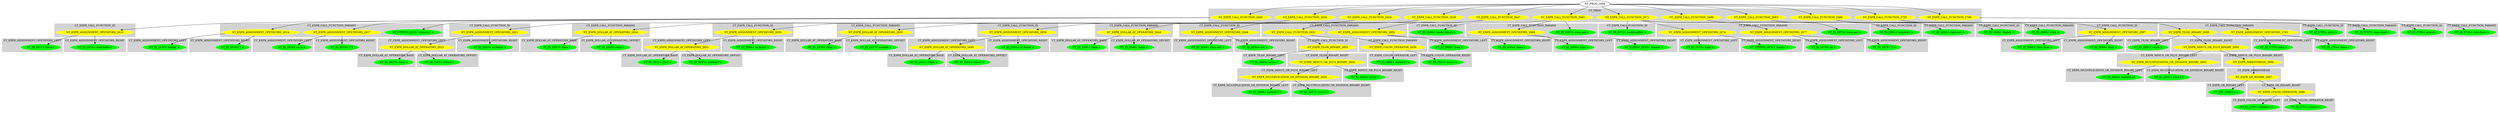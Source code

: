 digraph {

subgraph cluster0 {
 node [style=filled,color=white];
 style=filled;
 color=lightgrey;
 label = "CT_PROG";

"NT_EXPR_CALL_FUNCTION_2609"
 [fillcolor = yellow]
"NT_EXPR_CALL_FUNCTION_2620"
 [fillcolor = yellow]
"NT_EXPR_CALL_FUNCTION_2629"
 [fillcolor = yellow]
"NT_EXPR_CALL_FUNCTION_2638"
 [fillcolor = yellow]
"NT_EXPR_CALL_FUNCTION_2647"
 [fillcolor = yellow]
"NT_EXPR_CALL_FUNCTION_2665"
 [fillcolor = yellow]
"NT_EXPR_CALL_FUNCTION_2671"
 [fillcolor = yellow]
"NT_EXPR_CALL_FUNCTION_2680"
 [fillcolor = yellow]
"NT_EXPR_CALL_FUNCTION_2683"
 [fillcolor = yellow]
"NT_EXPR_CALL_FUNCTION_2686"
 [fillcolor = yellow]
"NT_EXPR_CALL_FUNCTION_2705"
 [fillcolor = yellow]
"NT_EXPR_CALL_FUNCTION_2708"
 [fillcolor = yellow]
}
"NT_PROG_2608"->"NT_EXPR_CALL_FUNCTION_2609"
subgraph cluster1 {
 node [style=filled,color=white];
 style=filled;
 color=lightgrey;
 label = "CT_EXPR_CALL_FUNCTION_ID";

"NT_EXPR_ASSIGNMENT_OPETATORS_2610"
 [fillcolor = yellow]
}
subgraph cluster2 {
 node [style=filled,color=white];
 style=filled;
 color=lightgrey;
 label = "CT_EXPR_CALL_FUNCTION_PARAMS";

"NT_STRING_2613< 'class.txt' >"
 [fillcolor = green]
"NT_EXPR_ASSIGNMENT_OPETATORS_2614"
 [fillcolor = yellow]
"NT_EXPR_ASSIGNMENT_OPETATORS_2617"
 [fillcolor = yellow]
}
"NT_EXPR_CALL_FUNCTION_2609"->"NT_EXPR_ASSIGNMENT_OPETATORS_2610"
subgraph cluster3 {
 node [style=filled,color=white];
 style=filled;
 color=lightgrey;
 label = "CT_EXPR_ASSIGNMENT_OPETATORS_LEFT";

"NT_ID_2611< class >"
 [fillcolor = green]
}
subgraph cluster4 {
 node [style=filled,color=white];
 style=filled;
 color=lightgrey;
 label = "CT_EXPR_ASSIGNMENT_OPETATORS_RIGHT";

"NT_ID_2612< read.table >"
 [fillcolor = green]
}
"NT_EXPR_ASSIGNMENT_OPETATORS_2610"->"NT_ID_2611< class >"
"NT_EXPR_ASSIGNMENT_OPETATORS_2610"->"NT_ID_2612< read.table >"
"NT_EXPR_CALL_FUNCTION_2609"->"NT_STRING_2613< 'class.txt' >"
"NT_EXPR_CALL_FUNCTION_2609"->"NT_EXPR_ASSIGNMENT_OPETATORS_2614"
subgraph cluster5 {
 node [style=filled,color=white];
 style=filled;
 color=lightgrey;
 label = "CT_EXPR_ASSIGNMENT_OPETATORS_LEFT";

"NT_ID_2615< header >"
 [fillcolor = green]
}
subgraph cluster6 {
 node [style=filled,color=white];
 style=filled;
 color=lightgrey;
 label = "CT_EXPR_ASSIGNMENT_OPETATORS_RIGHT";

"NT_ID_2616< T >"
 [fillcolor = green]
}
"NT_EXPR_ASSIGNMENT_OPETATORS_2614"->"NT_ID_2615< header >"
"NT_EXPR_ASSIGNMENT_OPETATORS_2614"->"NT_ID_2616< T >"
"NT_EXPR_CALL_FUNCTION_2609"->"NT_EXPR_ASSIGNMENT_OPETATORS_2617"
subgraph cluster7 {
 node [style=filled,color=white];
 style=filled;
 color=lightgrey;
 label = "CT_EXPR_ASSIGNMENT_OPETATORS_LEFT";

"NT_ID_2618< as.is >"
 [fillcolor = green]
}
subgraph cluster8 {
 node [style=filled,color=white];
 style=filled;
 color=lightgrey;
 label = "CT_EXPR_ASSIGNMENT_OPETATORS_RIGHT";

"NT_ID_2619< T >"
 [fillcolor = green]
}
"NT_EXPR_ASSIGNMENT_OPETATORS_2617"->"NT_ID_2618< as.is >"
"NT_EXPR_ASSIGNMENT_OPETATORS_2617"->"NT_ID_2619< T >"
"NT_PROG_2608"->"NT_EXPR_CALL_FUNCTION_2620"
subgraph cluster9 {
 node [style=filled,color=white];
 style=filled;
 color=lightgrey;
 label = "CT_EXPR_CALL_FUNCTION_ID";

"NT_EXPR_ASSIGNMENT_OPETATORS_2621"
 [fillcolor = yellow]
}
subgraph cluster10 {
 node [style=filled,color=white];
 style=filled;
 color=lightgrey;
 label = "CT_EXPR_CALL_FUNCTION_PARAMS";

"NT_EXPR_DOLLAR_AT_OPERATORS_2626"
 [fillcolor = yellow]
}
"NT_EXPR_CALL_FUNCTION_2620"->"NT_EXPR_ASSIGNMENT_OPETATORS_2621"
subgraph cluster11 {
 node [style=filled,color=white];
 style=filled;
 color=lightgrey;
 label = "CT_EXPR_ASSIGNMENT_OPETATORS_LEFT";

"NT_EXPR_DOLLAR_AT_OPERATORS_2622"
 [fillcolor = yellow]
}
subgraph cluster12 {
 node [style=filled,color=white];
 style=filled;
 color=lightgrey;
 label = "CT_EXPR_ASSIGNMENT_OPETATORS_RIGHT";

"NT_ID_2625< as.factor >"
 [fillcolor = green]
}
"NT_EXPR_ASSIGNMENT_OPETATORS_2621"->"NT_EXPR_DOLLAR_AT_OPERATORS_2622"
subgraph cluster13 {
 node [style=filled,color=white];
 style=filled;
 color=lightgrey;
 label = "CT_EXPR_DOLLAR_AT_OPERATORS_BASE";

"NT_ID_2623< class >"
 [fillcolor = green]
}
subgraph cluster14 {
 node [style=filled,color=white];
 style=filled;
 color=lightgrey;
 label = "CT_EXPR_DOLLAR_AT_OPERATORS_OFFSET";

"NT_ID_2624< class.f >"
 [fillcolor = green]
}
"NT_EXPR_DOLLAR_AT_OPERATORS_2622"->"NT_ID_2623< class >"
"NT_EXPR_DOLLAR_AT_OPERATORS_2622"->"NT_ID_2624< class.f >"
"NT_EXPR_ASSIGNMENT_OPETATORS_2621"->"NT_ID_2625< as.factor >"
"NT_EXPR_CALL_FUNCTION_2620"->"NT_EXPR_DOLLAR_AT_OPERATORS_2626"
subgraph cluster15 {
 node [style=filled,color=white];
 style=filled;
 color=lightgrey;
 label = "CT_EXPR_DOLLAR_AT_OPERATORS_BASE";

"NT_ID_2627< class >"
 [fillcolor = green]
}
subgraph cluster16 {
 node [style=filled,color=white];
 style=filled;
 color=lightgrey;
 label = "CT_EXPR_DOLLAR_AT_OPERATORS_OFFSET";

"NT_ID_2628< class >"
 [fillcolor = green]
}
"NT_EXPR_DOLLAR_AT_OPERATORS_2626"->"NT_ID_2627< class >"
"NT_EXPR_DOLLAR_AT_OPERATORS_2626"->"NT_ID_2628< class >"
"NT_PROG_2608"->"NT_EXPR_CALL_FUNCTION_2629"
subgraph cluster17 {
 node [style=filled,color=white];
 style=filled;
 color=lightgrey;
 label = "CT_EXPR_CALL_FUNCTION_ID";

"NT_EXPR_ASSIGNMENT_OPETATORS_2630"
 [fillcolor = yellow]
}
subgraph cluster18 {
 node [style=filled,color=white];
 style=filled;
 color=lightgrey;
 label = "CT_EXPR_CALL_FUNCTION_PARAMS";

"NT_EXPR_DOLLAR_AT_OPERATORS_2635"
 [fillcolor = yellow]
}
"NT_EXPR_CALL_FUNCTION_2629"->"NT_EXPR_ASSIGNMENT_OPETATORS_2630"
subgraph cluster19 {
 node [style=filled,color=white];
 style=filled;
 color=lightgrey;
 label = "CT_EXPR_ASSIGNMENT_OPETATORS_LEFT";

"NT_EXPR_DOLLAR_AT_OPERATORS_2631"
 [fillcolor = yellow]
}
subgraph cluster20 {
 node [style=filled,color=white];
 style=filled;
 color=lightgrey;
 label = "CT_EXPR_ASSIGNMENT_OPETATORS_RIGHT";

"NT_ID_2634< as.factor >"
 [fillcolor = green]
}
"NT_EXPR_ASSIGNMENT_OPETATORS_2630"->"NT_EXPR_DOLLAR_AT_OPERATORS_2631"
subgraph cluster21 {
 node [style=filled,color=white];
 style=filled;
 color=lightgrey;
 label = "CT_EXPR_DOLLAR_AT_OPERATORS_BASE";

"NT_ID_2632< class >"
 [fillcolor = green]
}
subgraph cluster22 {
 node [style=filled,color=white];
 style=filled;
 color=lightgrey;
 label = "CT_EXPR_DOLLAR_AT_OPERATORS_OFFSET";

"NT_ID_2633< method.f >"
 [fillcolor = green]
}
"NT_EXPR_DOLLAR_AT_OPERATORS_2631"->"NT_ID_2632< class >"
"NT_EXPR_DOLLAR_AT_OPERATORS_2631"->"NT_ID_2633< method.f >"
"NT_EXPR_ASSIGNMENT_OPETATORS_2630"->"NT_ID_2634< as.factor >"
"NT_EXPR_CALL_FUNCTION_2629"->"NT_EXPR_DOLLAR_AT_OPERATORS_2635"
subgraph cluster23 {
 node [style=filled,color=white];
 style=filled;
 color=lightgrey;
 label = "CT_EXPR_DOLLAR_AT_OPERATORS_BASE";

"NT_ID_2636< class >"
 [fillcolor = green]
}
subgraph cluster24 {
 node [style=filled,color=white];
 style=filled;
 color=lightgrey;
 label = "CT_EXPR_DOLLAR_AT_OPERATORS_OFFSET";

"NT_ID_2637< method >"
 [fillcolor = green]
}
"NT_EXPR_DOLLAR_AT_OPERATORS_2635"->"NT_ID_2636< class >"
"NT_EXPR_DOLLAR_AT_OPERATORS_2635"->"NT_ID_2637< method >"
"NT_PROG_2608"->"NT_EXPR_CALL_FUNCTION_2638"
subgraph cluster25 {
 node [style=filled,color=white];
 style=filled;
 color=lightgrey;
 label = "CT_EXPR_CALL_FUNCTION_ID";

"NT_EXPR_ASSIGNMENT_OPETATORS_2639"
 [fillcolor = yellow]
}
subgraph cluster26 {
 node [style=filled,color=white];
 style=filled;
 color=lightgrey;
 label = "CT_EXPR_CALL_FUNCTION_PARAMS";

"NT_EXPR_DOLLAR_AT_OPERATORS_2644"
 [fillcolor = yellow]
}
"NT_EXPR_CALL_FUNCTION_2638"->"NT_EXPR_ASSIGNMENT_OPETATORS_2639"
subgraph cluster27 {
 node [style=filled,color=white];
 style=filled;
 color=lightgrey;
 label = "CT_EXPR_ASSIGNMENT_OPETATORS_LEFT";

"NT_EXPR_DOLLAR_AT_OPERATORS_2640"
 [fillcolor = yellow]
}
subgraph cluster28 {
 node [style=filled,color=white];
 style=filled;
 color=lightgrey;
 label = "CT_EXPR_ASSIGNMENT_OPETATORS_RIGHT";

"NT_ID_2643< as.factor >"
 [fillcolor = green]
}
"NT_EXPR_ASSIGNMENT_OPETATORS_2639"->"NT_EXPR_DOLLAR_AT_OPERATORS_2640"
subgraph cluster29 {
 node [style=filled,color=white];
 style=filled;
 color=lightgrey;
 label = "CT_EXPR_DOLLAR_AT_OPERATORS_BASE";

"NT_ID_2641< class >"
 [fillcolor = green]
}
subgraph cluster30 {
 node [style=filled,color=white];
 style=filled;
 color=lightgrey;
 label = "CT_EXPR_DOLLAR_AT_OPERATORS_OFFSET";

"NT_ID_2642< tutor.f >"
 [fillcolor = green]
}
"NT_EXPR_DOLLAR_AT_OPERATORS_2640"->"NT_ID_2641< class >"
"NT_EXPR_DOLLAR_AT_OPERATORS_2640"->"NT_ID_2642< tutor.f >"
"NT_EXPR_ASSIGNMENT_OPETATORS_2639"->"NT_ID_2643< as.factor >"
"NT_EXPR_CALL_FUNCTION_2638"->"NT_EXPR_DOLLAR_AT_OPERATORS_2644"
subgraph cluster31 {
 node [style=filled,color=white];
 style=filled;
 color=lightgrey;
 label = "CT_EXPR_DOLLAR_AT_OPERATORS_BASE";

"NT_ID_2645< class >"
 [fillcolor = green]
}
subgraph cluster32 {
 node [style=filled,color=white];
 style=filled;
 color=lightgrey;
 label = "CT_EXPR_DOLLAR_AT_OPERATORS_OFFSET";

"NT_ID_2646< tutor >"
 [fillcolor = green]
}
"NT_EXPR_DOLLAR_AT_OPERATORS_2644"->"NT_ID_2645< class >"
"NT_EXPR_DOLLAR_AT_OPERATORS_2644"->"NT_ID_2646< tutor >"
"NT_PROG_2608"->"NT_EXPR_CALL_FUNCTION_2647"
subgraph cluster33 {
 node [style=filled,color=white];
 style=filled;
 color=lightgrey;
 label = "CT_EXPR_CALL_FUNCTION_ID";

"NT_EXPR_ASSIGNMENT_OPETATORS_2648"
 [fillcolor = yellow]
}
subgraph cluster34 {
 node [style=filled,color=white];
 style=filled;
 color=lightgrey;
 label = "CT_EXPR_CALL_FUNCTION_PARAMS";

"NT_EXPR_CALL_FUNCTION_2651"
 [fillcolor = yellow]
"NT_EXPR_ASSIGNMENT_OPETATORS_2662"
 [fillcolor = yellow]
}
"NT_EXPR_CALL_FUNCTION_2647"->"NT_EXPR_ASSIGNMENT_OPETATORS_2648"
subgraph cluster35 {
 node [style=filled,color=white];
 style=filled;
 color=lightgrey;
 label = "CT_EXPR_ASSIGNMENT_OPETATORS_LEFT";

"NT_ID_2649< class.aov >"
 [fillcolor = green]
}
subgraph cluster36 {
 node [style=filled,color=white];
 style=filled;
 color=lightgrey;
 label = "CT_EXPR_ASSIGNMENT_OPETATORS_RIGHT";

"NT_ID_2650< aov >"
 [fillcolor = green]
}
"NT_EXPR_ASSIGNMENT_OPETATORS_2648"->"NT_ID_2649< class.aov >"
"NT_EXPR_ASSIGNMENT_OPETATORS_2648"->"NT_ID_2650< aov >"
"NT_EXPR_CALL_FUNCTION_2647"->"NT_EXPR_CALL_FUNCTION_2651"
subgraph cluster37 {
 node [style=filled,color=white];
 style=filled;
 color=lightgrey;
 label = "CT_EXPR_CALL_FUNCTION_ID";

"NT_EXPR_TILDE_BINARY_2652"
 [fillcolor = yellow]
}
subgraph cluster38 {
 node [style=filled,color=white];
 style=filled;
 color=lightgrey;
 label = "CT_EXPR_CALL_FUNCTION_PARAMS";

"NT_EXPR_COLON_OPERATOR_2659"
 [fillcolor = yellow]
}
"NT_EXPR_CALL_FUNCTION_2651"->"NT_EXPR_TILDE_BINARY_2652"
subgraph cluster39 {
 node [style=filled,color=white];
 style=filled;
 color=lightgrey;
 label = "CT_EXPR_TILDE_BINARY_LEFT";

"NT_ID_2653< score >"
 [fillcolor = green]
}
subgraph cluster40 {
 node [style=filled,color=white];
 style=filled;
 color=lightgrey;
 label = "CT_EXPR_TILDE_BINARY_RIGHT";

"NT_EXPR_MINUS_OR_PLUS_BINARY_2654"
 [fillcolor = yellow]
}
"NT_EXPR_TILDE_BINARY_2652"->"NT_ID_2653< score >"
"NT_EXPR_TILDE_BINARY_2652"->"NT_EXPR_MINUS_OR_PLUS_BINARY_2654"
subgraph cluster41 {
 node [style=filled,color=white];
 style=filled;
 color=lightgrey;
 label = "CT_EXPR_MINUS_OR_PLUS_BINARY_LEFT";

"NT_EXPR_MULTIPLICATION_OR_DIVISION_BINARY_2655"
 [fillcolor = yellow]
}
subgraph cluster42 {
 node [style=filled,color=white];
 style=filled;
 color=lightgrey;
 label = "CT_EXPR_MINUS_OR_PLUS_BINARY_RIGHT";

"NT_ID_2658< Error >"
 [fillcolor = green]
}
"NT_EXPR_MINUS_OR_PLUS_BINARY_2654"->"NT_EXPR_MULTIPLICATION_OR_DIVISION_BINARY_2655"
subgraph cluster43 {
 node [style=filled,color=white];
 style=filled;
 color=lightgrey;
 label = "CT_EXPR_MULTIPLICATION_OR_DIVISION_BINARY_LEFT";

"NT_ID_2656< method.f >"
 [fillcolor = green]
}
subgraph cluster44 {
 node [style=filled,color=white];
 style=filled;
 color=lightgrey;
 label = "CT_EXPR_MULTIPLICATION_OR_DIVISION_BINARY_RIGHT";

"NT_ID_2657< tutor.f >"
 [fillcolor = green]
}
"NT_EXPR_MULTIPLICATION_OR_DIVISION_BINARY_2655"->"NT_ID_2656< method.f >"
"NT_EXPR_MULTIPLICATION_OR_DIVISION_BINARY_2655"->"NT_ID_2657< tutor.f >"
"NT_EXPR_MINUS_OR_PLUS_BINARY_2654"->"NT_ID_2658< Error >"
"NT_EXPR_CALL_FUNCTION_2651"->"NT_EXPR_COLON_OPERATOR_2659"
subgraph cluster45 {
 node [style=filled,color=white];
 style=filled;
 color=lightgrey;
 label = "CT_EXPR_COLON_OPERATOR_LEFT";

"NT_ID_2660< method.f >"
 [fillcolor = green]
}
subgraph cluster46 {
 node [style=filled,color=white];
 style=filled;
 color=lightgrey;
 label = "CT_EXPR_COLON_OPERATOR_RIGHT";

"NT_ID_2661< class.f >"
 [fillcolor = green]
}
"NT_EXPR_COLON_OPERATOR_2659"->"NT_ID_2660< method.f >"
"NT_EXPR_COLON_OPERATOR_2659"->"NT_ID_2661< class.f >"
"NT_EXPR_CALL_FUNCTION_2647"->"NT_EXPR_ASSIGNMENT_OPETATORS_2662"
subgraph cluster47 {
 node [style=filled,color=white];
 style=filled;
 color=lightgrey;
 label = "CT_EXPR_ASSIGNMENT_OPETATORS_LEFT";

"NT_ID_2663< data >"
 [fillcolor = green]
}
subgraph cluster48 {
 node [style=filled,color=white];
 style=filled;
 color=lightgrey;
 label = "CT_EXPR_ASSIGNMENT_OPETATORS_RIGHT";

"NT_ID_2664< class >"
 [fillcolor = green]
}
"NT_EXPR_ASSIGNMENT_OPETATORS_2662"->"NT_ID_2663< data >"
"NT_EXPR_ASSIGNMENT_OPETATORS_2662"->"NT_ID_2664< class >"
"NT_PROG_2608"->"NT_EXPR_CALL_FUNCTION_2665"
subgraph cluster49 {
 node [style=filled,color=white];
 style=filled;
 color=lightgrey;
 label = "CT_EXPR_CALL_FUNCTION_ID";

"NT_ID_2666< model.tables >"
 [fillcolor = green]
}
subgraph cluster50 {
 node [style=filled,color=white];
 style=filled;
 color=lightgrey;
 label = "CT_EXPR_CALL_FUNCTION_PARAMS";

"NT_ID_2667< class.aov >"
 [fillcolor = green]
"NT_EXPR_ASSIGNMENT_OPETATORS_2668"
 [fillcolor = yellow]
}
"NT_EXPR_CALL_FUNCTION_2665"->"NT_ID_2666< model.tables >"
"NT_EXPR_CALL_FUNCTION_2665"->"NT_ID_2667< class.aov >"
"NT_EXPR_CALL_FUNCTION_2665"->"NT_EXPR_ASSIGNMENT_OPETATORS_2668"
subgraph cluster51 {
 node [style=filled,color=white];
 style=filled;
 color=lightgrey;
 label = "CT_EXPR_ASSIGNMENT_OPETATORS_LEFT";

"NT_ID_2669< type >"
 [fillcolor = green]
}
subgraph cluster52 {
 node [style=filled,color=white];
 style=filled;
 color=lightgrey;
 label = "CT_EXPR_ASSIGNMENT_OPETATORS_RIGHT";

"NT_STRING_2670< 'means' >"
 [fillcolor = green]
}
"NT_EXPR_ASSIGNMENT_OPETATORS_2668"->"NT_ID_2669< type >"
"NT_EXPR_ASSIGNMENT_OPETATORS_2668"->"NT_STRING_2670< 'means' >"
"NT_PROG_2608"->"NT_EXPR_CALL_FUNCTION_2671"
subgraph cluster53 {
 node [style=filled,color=white];
 style=filled;
 color=lightgrey;
 label = "CT_EXPR_CALL_FUNCTION_ID";

"NT_ID_2672< model.tables >"
 [fillcolor = green]
}
subgraph cluster54 {
 node [style=filled,color=white];
 style=filled;
 color=lightgrey;
 label = "CT_EXPR_CALL_FUNCTION_PARAMS";

"NT_ID_2673< class.aov >"
 [fillcolor = green]
"NT_EXPR_ASSIGNMENT_OPETATORS_2674"
 [fillcolor = yellow]
"NT_EXPR_ASSIGNMENT_OPETATORS_2677"
 [fillcolor = yellow]
}
"NT_EXPR_CALL_FUNCTION_2671"->"NT_ID_2672< model.tables >"
"NT_EXPR_CALL_FUNCTION_2671"->"NT_ID_2673< class.aov >"
"NT_EXPR_CALL_FUNCTION_2671"->"NT_EXPR_ASSIGNMENT_OPETATORS_2674"
subgraph cluster55 {
 node [style=filled,color=white];
 style=filled;
 color=lightgrey;
 label = "CT_EXPR_ASSIGNMENT_OPETATORS_LEFT";

"NT_ID_2675< type >"
 [fillcolor = green]
}
subgraph cluster56 {
 node [style=filled,color=white];
 style=filled;
 color=lightgrey;
 label = "CT_EXPR_ASSIGNMENT_OPETATORS_RIGHT";

"NT_STRING_2676< 'means' >"
 [fillcolor = green]
}
"NT_EXPR_ASSIGNMENT_OPETATORS_2674"->"NT_ID_2675< type >"
"NT_EXPR_ASSIGNMENT_OPETATORS_2674"->"NT_STRING_2676< 'means' >"
"NT_EXPR_CALL_FUNCTION_2671"->"NT_EXPR_ASSIGNMENT_OPETATORS_2677"
subgraph cluster57 {
 node [style=filled,color=white];
 style=filled;
 color=lightgrey;
 label = "CT_EXPR_ASSIGNMENT_OPETATORS_LEFT";

"NT_ID_2678< se >"
 [fillcolor = green]
}
subgraph cluster58 {
 node [style=filled,color=white];
 style=filled;
 color=lightgrey;
 label = "CT_EXPR_ASSIGNMENT_OPETATORS_RIGHT";

"NT_ID_2679< T >"
 [fillcolor = green]
}
"NT_EXPR_ASSIGNMENT_OPETATORS_2677"->"NT_ID_2678< se >"
"NT_EXPR_ASSIGNMENT_OPETATORS_2677"->"NT_ID_2679< T >"
"NT_PROG_2608"->"NT_EXPR_CALL_FUNCTION_2680"
subgraph cluster59 {
 node [style=filled,color=white];
 style=filled;
 color=lightgrey;
 label = "CT_EXPR_CALL_FUNCTION_ID";

"NT_ID_2681< summary >"
 [fillcolor = green]
}
subgraph cluster60 {
 node [style=filled,color=white];
 style=filled;
 color=lightgrey;
 label = "CT_EXPR_CALL_FUNCTION_PARAMS";

"NT_ID_2682< class.aov >"
 [fillcolor = green]
}
"NT_EXPR_CALL_FUNCTION_2680"->"NT_ID_2681< summary >"
"NT_EXPR_CALL_FUNCTION_2680"->"NT_ID_2682< class.aov >"
"NT_PROG_2608"->"NT_EXPR_CALL_FUNCTION_2683"
subgraph cluster61 {
 node [style=filled,color=white];
 style=filled;
 color=lightgrey;
 label = "CT_EXPR_CALL_FUNCTION_ID";

"NT_ID_2684< library >"
 [fillcolor = green]
}
subgraph cluster62 {
 node [style=filled,color=white];
 style=filled;
 color=lightgrey;
 label = "CT_EXPR_CALL_FUNCTION_PARAMS";

"NT_ID_2685< lme4 >"
 [fillcolor = green]
}
"NT_EXPR_CALL_FUNCTION_2683"->"NT_ID_2684< library >"
"NT_EXPR_CALL_FUNCTION_2683"->"NT_ID_2685< lme4 >"
"NT_PROG_2608"->"NT_EXPR_CALL_FUNCTION_2686"
subgraph cluster63 {
 node [style=filled,color=white];
 style=filled;
 color=lightgrey;
 label = "CT_EXPR_CALL_FUNCTION_ID";

"NT_EXPR_ASSIGNMENT_OPETATORS_2687"
 [fillcolor = yellow]
}
subgraph cluster64 {
 node [style=filled,color=white];
 style=filled;
 color=lightgrey;
 label = "CT_EXPR_CALL_FUNCTION_PARAMS";

"NT_EXPR_TILDE_BINARY_2690"
 [fillcolor = yellow]
"NT_EXPR_ASSIGNMENT_OPETATORS_2702"
 [fillcolor = yellow]
}
"NT_EXPR_CALL_FUNCTION_2686"->"NT_EXPR_ASSIGNMENT_OPETATORS_2687"
subgraph cluster65 {
 node [style=filled,color=white];
 style=filled;
 color=lightgrey;
 label = "CT_EXPR_ASSIGNMENT_OPETATORS_LEFT";

"NT_ID_2688< class.lmer >"
 [fillcolor = green]
}
subgraph cluster66 {
 node [style=filled,color=white];
 style=filled;
 color=lightgrey;
 label = "CT_EXPR_ASSIGNMENT_OPETATORS_RIGHT";

"NT_ID_2689< lmer >"
 [fillcolor = green]
}
"NT_EXPR_ASSIGNMENT_OPETATORS_2687"->"NT_ID_2688< class.lmer >"
"NT_EXPR_ASSIGNMENT_OPETATORS_2687"->"NT_ID_2689< lmer >"
"NT_EXPR_CALL_FUNCTION_2686"->"NT_EXPR_TILDE_BINARY_2690"
subgraph cluster67 {
 node [style=filled,color=white];
 style=filled;
 color=lightgrey;
 label = "CT_EXPR_TILDE_BINARY_LEFT";

"NT_ID_2691< score >"
 [fillcolor = green]
}
subgraph cluster68 {
 node [style=filled,color=white];
 style=filled;
 color=lightgrey;
 label = "CT_EXPR_TILDE_BINARY_RIGHT";

"NT_EXPR_MINUS_OR_PLUS_BINARY_2692"
 [fillcolor = yellow]
}
"NT_EXPR_TILDE_BINARY_2690"->"NT_ID_2691< score >"
"NT_EXPR_TILDE_BINARY_2690"->"NT_EXPR_MINUS_OR_PLUS_BINARY_2692"
subgraph cluster69 {
 node [style=filled,color=white];
 style=filled;
 color=lightgrey;
 label = "CT_EXPR_MINUS_OR_PLUS_BINARY_LEFT";

"NT_EXPR_MULTIPLICATION_OR_DIVISION_BINARY_2693"
 [fillcolor = yellow]
}
subgraph cluster70 {
 node [style=filled,color=white];
 style=filled;
 color=lightgrey;
 label = "CT_EXPR_MINUS_OR_PLUS_BINARY_RIGHT";

"NT_EXPR_PARENTHESIS_2696"
 [fillcolor = yellow]
}
"NT_EXPR_MINUS_OR_PLUS_BINARY_2692"->"NT_EXPR_MULTIPLICATION_OR_DIVISION_BINARY_2693"
subgraph cluster71 {
 node [style=filled,color=white];
 style=filled;
 color=lightgrey;
 label = "CT_EXPR_MULTIPLICATION_OR_DIVISION_BINARY_LEFT";

"NT_ID_2694< method.f >"
 [fillcolor = green]
}
subgraph cluster72 {
 node [style=filled,color=white];
 style=filled;
 color=lightgrey;
 label = "CT_EXPR_MULTIPLICATION_OR_DIVISION_BINARY_RIGHT";

"NT_ID_2695< tutor.f >"
 [fillcolor = green]
}
"NT_EXPR_MULTIPLICATION_OR_DIVISION_BINARY_2693"->"NT_ID_2694< method.f >"
"NT_EXPR_MULTIPLICATION_OR_DIVISION_BINARY_2693"->"NT_ID_2695< tutor.f >"
"NT_EXPR_MINUS_OR_PLUS_BINARY_2692"->"NT_EXPR_PARENTHESIS_2696"
subgraph cluster73 {
 node [style=filled,color=white];
 style=filled;
 color=lightgrey;
 label = "CT_EXPR_PARENTHESIS";

"NT_EXPR_OR_BINARY_2697"
 [fillcolor = yellow]
}
"NT_EXPR_PARENTHESIS_2696"->"NT_EXPR_OR_BINARY_2697"
subgraph cluster74 {
 node [style=filled,color=white];
 style=filled;
 color=lightgrey;
 label = "CT_EXPR_OR_BINARY_LEFT";

"NT_INT_2698< 1 >"
 [fillcolor = green]
}
subgraph cluster75 {
 node [style=filled,color=white];
 style=filled;
 color=lightgrey;
 label = "CT_EXPR_OR_BINARY_RIGHT";

"NT_EXPR_COLON_OPERATOR_2699"
 [fillcolor = yellow]
}
"NT_EXPR_OR_BINARY_2697"->"NT_INT_2698< 1 >"
"NT_EXPR_OR_BINARY_2697"->"NT_EXPR_COLON_OPERATOR_2699"
subgraph cluster76 {
 node [style=filled,color=white];
 style=filled;
 color=lightgrey;
 label = "CT_EXPR_COLON_OPERATOR_LEFT";

"NT_ID_2700< method.f >"
 [fillcolor = green]
}
subgraph cluster77 {
 node [style=filled,color=white];
 style=filled;
 color=lightgrey;
 label = "CT_EXPR_COLON_OPERATOR_RIGHT";

"NT_ID_2701< class.f >"
 [fillcolor = green]
}
"NT_EXPR_COLON_OPERATOR_2699"->"NT_ID_2700< method.f >"
"NT_EXPR_COLON_OPERATOR_2699"->"NT_ID_2701< class.f >"
"NT_EXPR_CALL_FUNCTION_2686"->"NT_EXPR_ASSIGNMENT_OPETATORS_2702"
subgraph cluster78 {
 node [style=filled,color=white];
 style=filled;
 color=lightgrey;
 label = "CT_EXPR_ASSIGNMENT_OPETATORS_LEFT";

"NT_ID_2703< data >"
 [fillcolor = green]
}
subgraph cluster79 {
 node [style=filled,color=white];
 style=filled;
 color=lightgrey;
 label = "CT_EXPR_ASSIGNMENT_OPETATORS_RIGHT";

"NT_ID_2704< class >"
 [fillcolor = green]
}
"NT_EXPR_ASSIGNMENT_OPETATORS_2702"->"NT_ID_2703< data >"
"NT_EXPR_ASSIGNMENT_OPETATORS_2702"->"NT_ID_2704< class >"
"NT_PROG_2608"->"NT_EXPR_CALL_FUNCTION_2705"
subgraph cluster80 {
 node [style=filled,color=white];
 style=filled;
 color=lightgrey;
 label = "CT_EXPR_CALL_FUNCTION_ID";

"NT_ID_2706< print >"
 [fillcolor = green]
}
subgraph cluster81 {
 node [style=filled,color=white];
 style=filled;
 color=lightgrey;
 label = "CT_EXPR_CALL_FUNCTION_PARAMS";

"NT_ID_2707< class.lmer >"
 [fillcolor = green]
}
"NT_EXPR_CALL_FUNCTION_2705"->"NT_ID_2706< print >"
"NT_EXPR_CALL_FUNCTION_2705"->"NT_ID_2707< class.lmer >"
"NT_PROG_2608"->"NT_EXPR_CALL_FUNCTION_2708"
subgraph cluster82 {
 node [style=filled,color=white];
 style=filled;
 color=lightgrey;
 label = "CT_EXPR_CALL_FUNCTION_ID";

"NT_ID_2709< anova >"
 [fillcolor = green]
}
subgraph cluster83 {
 node [style=filled,color=white];
 style=filled;
 color=lightgrey;
 label = "CT_EXPR_CALL_FUNCTION_PARAMS";

"NT_ID_2710< class.lmer >"
 [fillcolor = green]
}
"NT_EXPR_CALL_FUNCTION_2708"->"NT_ID_2709< anova >"
"NT_EXPR_CALL_FUNCTION_2708"->"NT_ID_2710< class.lmer >"
}

